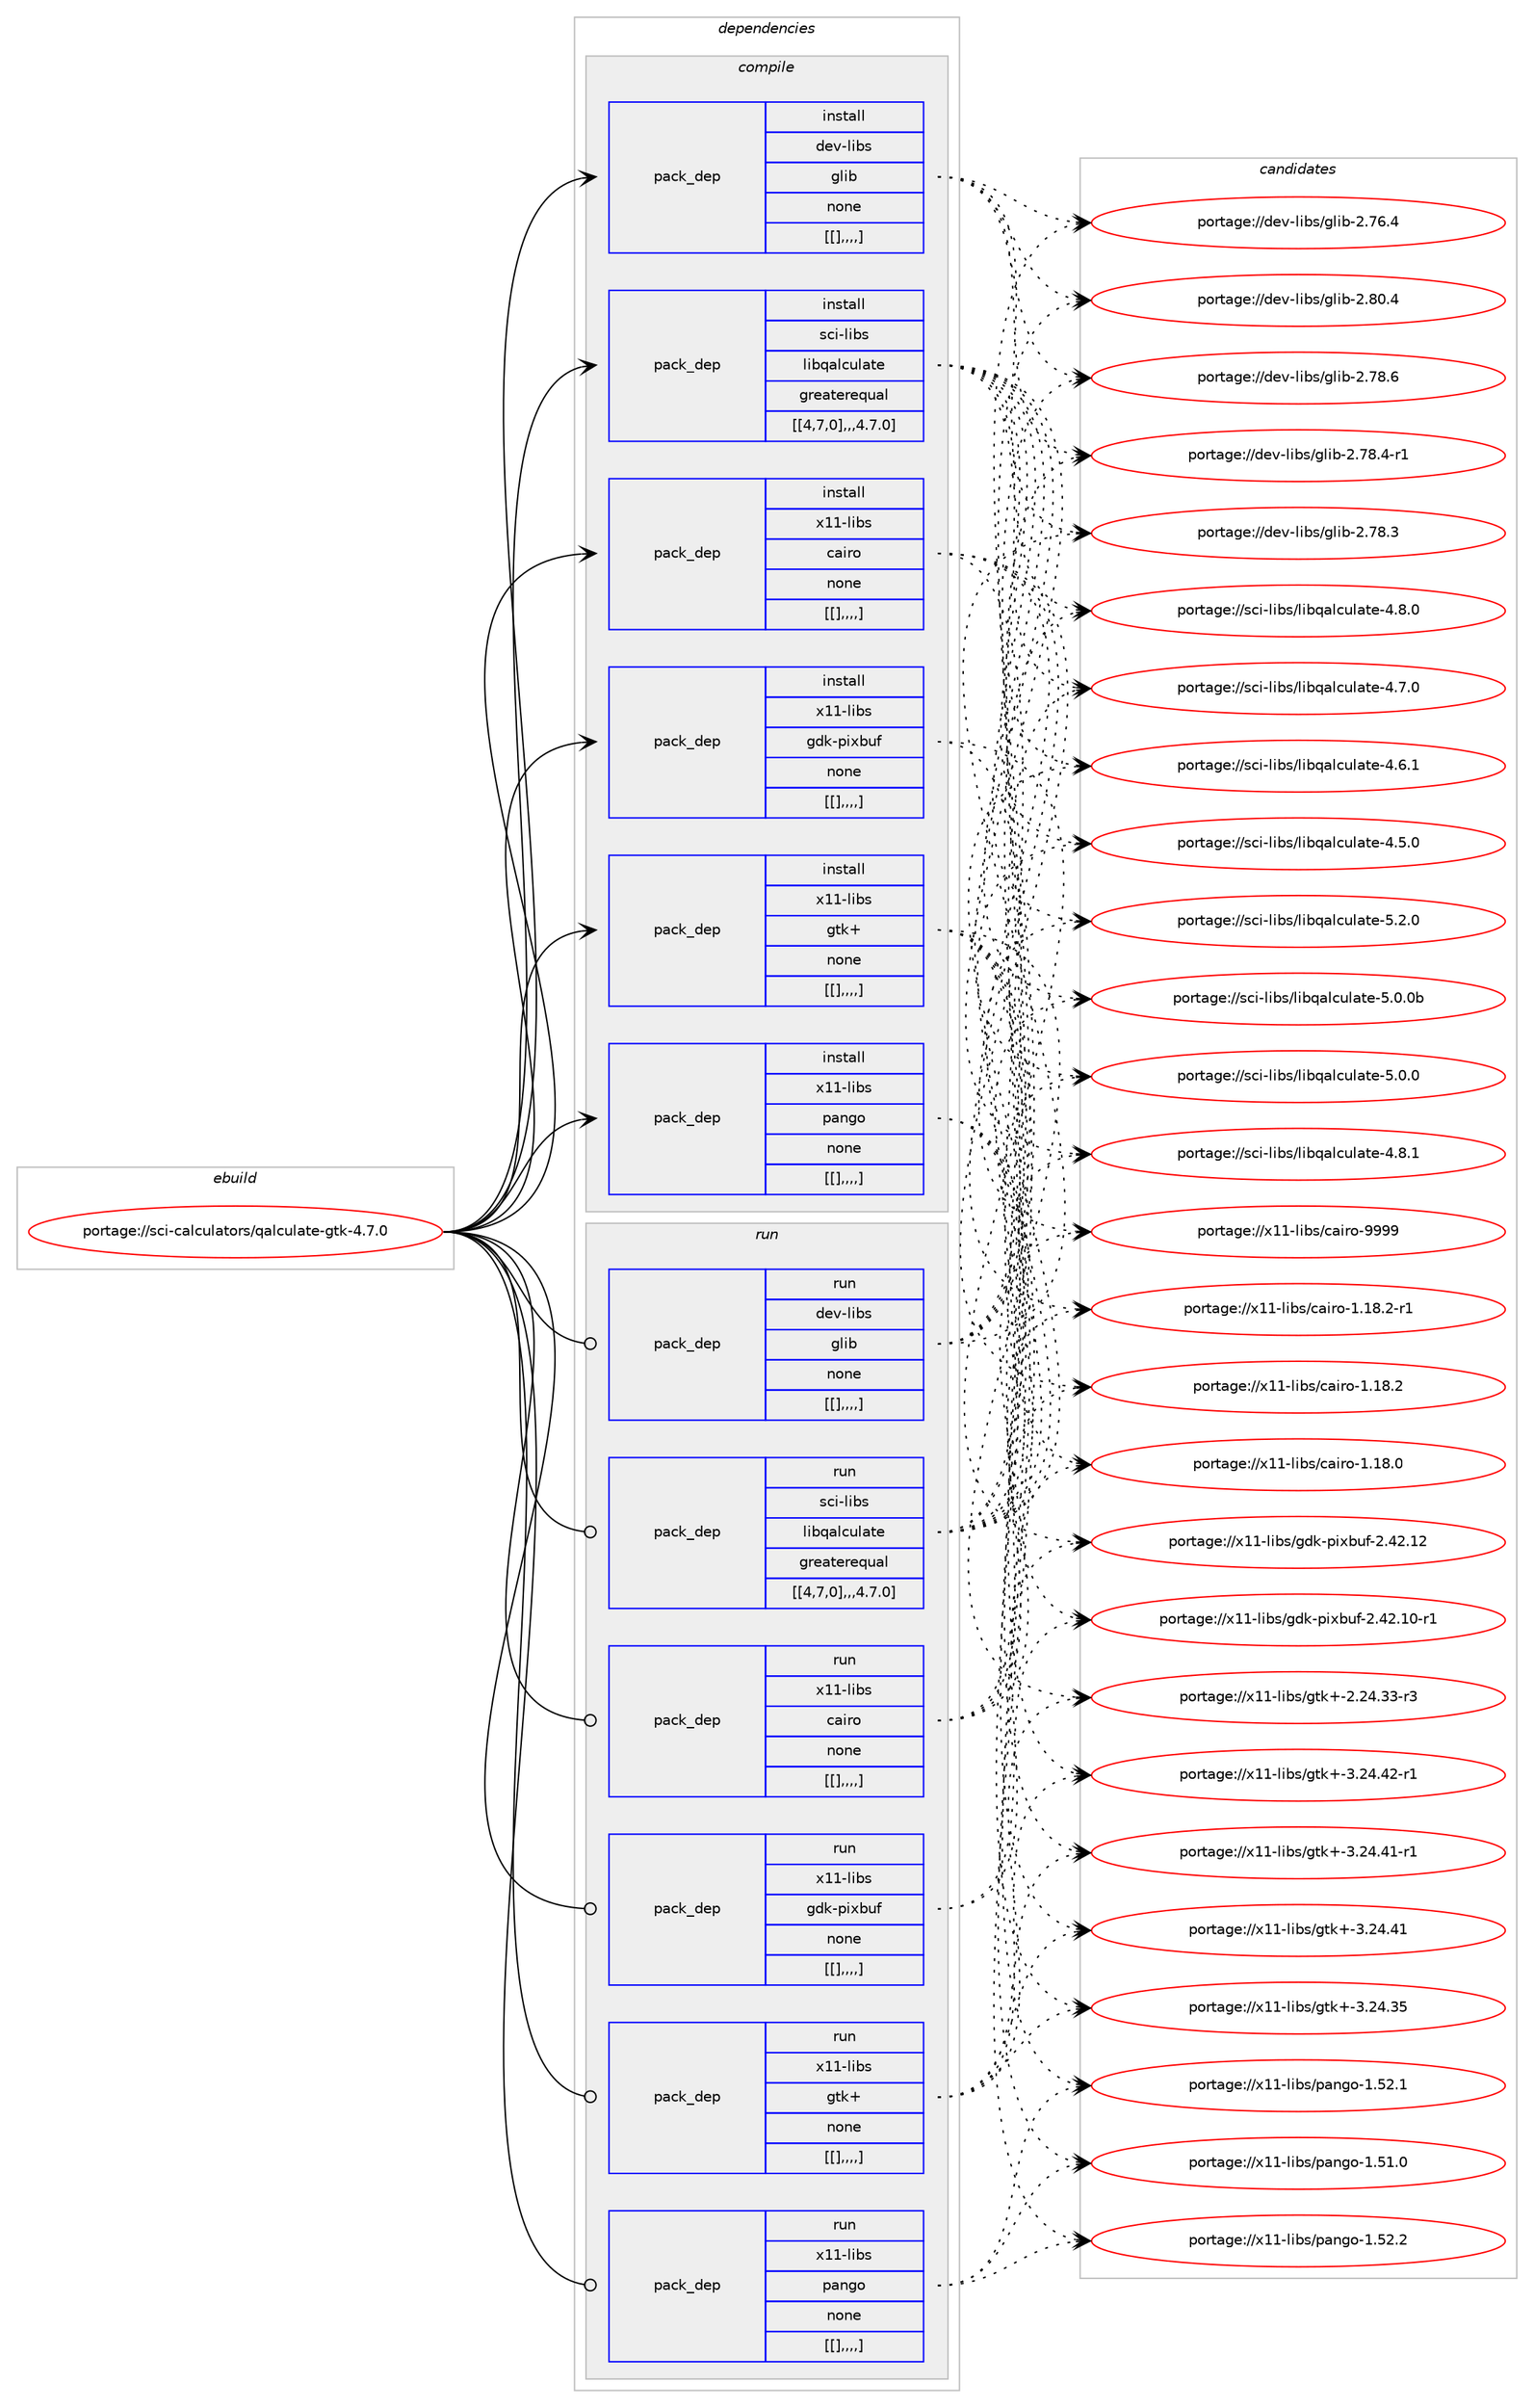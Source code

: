 digraph prolog {

# *************
# Graph options
# *************

newrank=true;
concentrate=true;
compound=true;
graph [rankdir=LR,fontname=Helvetica,fontsize=10,ranksep=1.5];#, ranksep=2.5, nodesep=0.2];
edge  [arrowhead=vee];
node  [fontname=Helvetica,fontsize=10];

# **********
# The ebuild
# **********

subgraph cluster_leftcol {
color=gray;
label=<<i>ebuild</i>>;
id [label="portage://sci-calculators/qalculate-gtk-4.7.0", color=red, width=4, href="../sci-calculators/qalculate-gtk-4.7.0.svg"];
}

# ****************
# The dependencies
# ****************

subgraph cluster_midcol {
color=gray;
label=<<i>dependencies</i>>;
subgraph cluster_compile {
fillcolor="#eeeeee";
style=filled;
label=<<i>compile</i>>;
subgraph pack292419 {
dependency402911 [label=<<TABLE BORDER="0" CELLBORDER="1" CELLSPACING="0" CELLPADDING="4" WIDTH="220"><TR><TD ROWSPAN="6" CELLPADDING="30">pack_dep</TD></TR><TR><TD WIDTH="110">install</TD></TR><TR><TD>dev-libs</TD></TR><TR><TD>glib</TD></TR><TR><TD>none</TD></TR><TR><TD>[[],,,,]</TD></TR></TABLE>>, shape=none, color=blue];
}
id:e -> dependency402911:w [weight=20,style="solid",arrowhead="vee"];
subgraph pack292420 {
dependency402912 [label=<<TABLE BORDER="0" CELLBORDER="1" CELLSPACING="0" CELLPADDING="4" WIDTH="220"><TR><TD ROWSPAN="6" CELLPADDING="30">pack_dep</TD></TR><TR><TD WIDTH="110">install</TD></TR><TR><TD>sci-libs</TD></TR><TR><TD>libqalculate</TD></TR><TR><TD>greaterequal</TD></TR><TR><TD>[[4,7,0],,,4.7.0]</TD></TR></TABLE>>, shape=none, color=blue];
}
id:e -> dependency402912:w [weight=20,style="solid",arrowhead="vee"];
subgraph pack292421 {
dependency402913 [label=<<TABLE BORDER="0" CELLBORDER="1" CELLSPACING="0" CELLPADDING="4" WIDTH="220"><TR><TD ROWSPAN="6" CELLPADDING="30">pack_dep</TD></TR><TR><TD WIDTH="110">install</TD></TR><TR><TD>x11-libs</TD></TR><TR><TD>cairo</TD></TR><TR><TD>none</TD></TR><TR><TD>[[],,,,]</TD></TR></TABLE>>, shape=none, color=blue];
}
id:e -> dependency402913:w [weight=20,style="solid",arrowhead="vee"];
subgraph pack292422 {
dependency402914 [label=<<TABLE BORDER="0" CELLBORDER="1" CELLSPACING="0" CELLPADDING="4" WIDTH="220"><TR><TD ROWSPAN="6" CELLPADDING="30">pack_dep</TD></TR><TR><TD WIDTH="110">install</TD></TR><TR><TD>x11-libs</TD></TR><TR><TD>gdk-pixbuf</TD></TR><TR><TD>none</TD></TR><TR><TD>[[],,,,]</TD></TR></TABLE>>, shape=none, color=blue];
}
id:e -> dependency402914:w [weight=20,style="solid",arrowhead="vee"];
subgraph pack292423 {
dependency402915 [label=<<TABLE BORDER="0" CELLBORDER="1" CELLSPACING="0" CELLPADDING="4" WIDTH="220"><TR><TD ROWSPAN="6" CELLPADDING="30">pack_dep</TD></TR><TR><TD WIDTH="110">install</TD></TR><TR><TD>x11-libs</TD></TR><TR><TD>gtk+</TD></TR><TR><TD>none</TD></TR><TR><TD>[[],,,,]</TD></TR></TABLE>>, shape=none, color=blue];
}
id:e -> dependency402915:w [weight=20,style="solid",arrowhead="vee"];
subgraph pack292424 {
dependency402916 [label=<<TABLE BORDER="0" CELLBORDER="1" CELLSPACING="0" CELLPADDING="4" WIDTH="220"><TR><TD ROWSPAN="6" CELLPADDING="30">pack_dep</TD></TR><TR><TD WIDTH="110">install</TD></TR><TR><TD>x11-libs</TD></TR><TR><TD>pango</TD></TR><TR><TD>none</TD></TR><TR><TD>[[],,,,]</TD></TR></TABLE>>, shape=none, color=blue];
}
id:e -> dependency402916:w [weight=20,style="solid",arrowhead="vee"];
}
subgraph cluster_compileandrun {
fillcolor="#eeeeee";
style=filled;
label=<<i>compile and run</i>>;
}
subgraph cluster_run {
fillcolor="#eeeeee";
style=filled;
label=<<i>run</i>>;
subgraph pack292425 {
dependency402917 [label=<<TABLE BORDER="0" CELLBORDER="1" CELLSPACING="0" CELLPADDING="4" WIDTH="220"><TR><TD ROWSPAN="6" CELLPADDING="30">pack_dep</TD></TR><TR><TD WIDTH="110">run</TD></TR><TR><TD>dev-libs</TD></TR><TR><TD>glib</TD></TR><TR><TD>none</TD></TR><TR><TD>[[],,,,]</TD></TR></TABLE>>, shape=none, color=blue];
}
id:e -> dependency402917:w [weight=20,style="solid",arrowhead="odot"];
subgraph pack292426 {
dependency402918 [label=<<TABLE BORDER="0" CELLBORDER="1" CELLSPACING="0" CELLPADDING="4" WIDTH="220"><TR><TD ROWSPAN="6" CELLPADDING="30">pack_dep</TD></TR><TR><TD WIDTH="110">run</TD></TR><TR><TD>sci-libs</TD></TR><TR><TD>libqalculate</TD></TR><TR><TD>greaterequal</TD></TR><TR><TD>[[4,7,0],,,4.7.0]</TD></TR></TABLE>>, shape=none, color=blue];
}
id:e -> dependency402918:w [weight=20,style="solid",arrowhead="odot"];
subgraph pack292427 {
dependency402919 [label=<<TABLE BORDER="0" CELLBORDER="1" CELLSPACING="0" CELLPADDING="4" WIDTH="220"><TR><TD ROWSPAN="6" CELLPADDING="30">pack_dep</TD></TR><TR><TD WIDTH="110">run</TD></TR><TR><TD>x11-libs</TD></TR><TR><TD>cairo</TD></TR><TR><TD>none</TD></TR><TR><TD>[[],,,,]</TD></TR></TABLE>>, shape=none, color=blue];
}
id:e -> dependency402919:w [weight=20,style="solid",arrowhead="odot"];
subgraph pack292428 {
dependency402920 [label=<<TABLE BORDER="0" CELLBORDER="1" CELLSPACING="0" CELLPADDING="4" WIDTH="220"><TR><TD ROWSPAN="6" CELLPADDING="30">pack_dep</TD></TR><TR><TD WIDTH="110">run</TD></TR><TR><TD>x11-libs</TD></TR><TR><TD>gdk-pixbuf</TD></TR><TR><TD>none</TD></TR><TR><TD>[[],,,,]</TD></TR></TABLE>>, shape=none, color=blue];
}
id:e -> dependency402920:w [weight=20,style="solid",arrowhead="odot"];
subgraph pack292429 {
dependency402921 [label=<<TABLE BORDER="0" CELLBORDER="1" CELLSPACING="0" CELLPADDING="4" WIDTH="220"><TR><TD ROWSPAN="6" CELLPADDING="30">pack_dep</TD></TR><TR><TD WIDTH="110">run</TD></TR><TR><TD>x11-libs</TD></TR><TR><TD>gtk+</TD></TR><TR><TD>none</TD></TR><TR><TD>[[],,,,]</TD></TR></TABLE>>, shape=none, color=blue];
}
id:e -> dependency402921:w [weight=20,style="solid",arrowhead="odot"];
subgraph pack292430 {
dependency402922 [label=<<TABLE BORDER="0" CELLBORDER="1" CELLSPACING="0" CELLPADDING="4" WIDTH="220"><TR><TD ROWSPAN="6" CELLPADDING="30">pack_dep</TD></TR><TR><TD WIDTH="110">run</TD></TR><TR><TD>x11-libs</TD></TR><TR><TD>pango</TD></TR><TR><TD>none</TD></TR><TR><TD>[[],,,,]</TD></TR></TABLE>>, shape=none, color=blue];
}
id:e -> dependency402922:w [weight=20,style="solid",arrowhead="odot"];
}
}

# **************
# The candidates
# **************

subgraph cluster_choices {
rank=same;
color=gray;
label=<<i>candidates</i>>;

subgraph choice292419 {
color=black;
nodesep=1;
choice1001011184510810598115471031081059845504656484652 [label="portage://dev-libs/glib-2.80.4", color=red, width=4,href="../dev-libs/glib-2.80.4.svg"];
choice1001011184510810598115471031081059845504655564654 [label="portage://dev-libs/glib-2.78.6", color=red, width=4,href="../dev-libs/glib-2.78.6.svg"];
choice10010111845108105981154710310810598455046555646524511449 [label="portage://dev-libs/glib-2.78.4-r1", color=red, width=4,href="../dev-libs/glib-2.78.4-r1.svg"];
choice1001011184510810598115471031081059845504655564651 [label="portage://dev-libs/glib-2.78.3", color=red, width=4,href="../dev-libs/glib-2.78.3.svg"];
choice1001011184510810598115471031081059845504655544652 [label="portage://dev-libs/glib-2.76.4", color=red, width=4,href="../dev-libs/glib-2.76.4.svg"];
dependency402911:e -> choice1001011184510810598115471031081059845504656484652:w [style=dotted,weight="100"];
dependency402911:e -> choice1001011184510810598115471031081059845504655564654:w [style=dotted,weight="100"];
dependency402911:e -> choice10010111845108105981154710310810598455046555646524511449:w [style=dotted,weight="100"];
dependency402911:e -> choice1001011184510810598115471031081059845504655564651:w [style=dotted,weight="100"];
dependency402911:e -> choice1001011184510810598115471031081059845504655544652:w [style=dotted,weight="100"];
}
subgraph choice292420 {
color=black;
nodesep=1;
choice1159910545108105981154710810598113971089911710897116101455346504648 [label="portage://sci-libs/libqalculate-5.2.0", color=red, width=4,href="../sci-libs/libqalculate-5.2.0.svg"];
choice115991054510810598115471081059811397108991171089711610145534648464898 [label="portage://sci-libs/libqalculate-5.0.0b", color=red, width=4,href="../sci-libs/libqalculate-5.0.0b.svg"];
choice1159910545108105981154710810598113971089911710897116101455346484648 [label="portage://sci-libs/libqalculate-5.0.0", color=red, width=4,href="../sci-libs/libqalculate-5.0.0.svg"];
choice1159910545108105981154710810598113971089911710897116101455246564649 [label="portage://sci-libs/libqalculate-4.8.1", color=red, width=4,href="../sci-libs/libqalculate-4.8.1.svg"];
choice1159910545108105981154710810598113971089911710897116101455246564648 [label="portage://sci-libs/libqalculate-4.8.0", color=red, width=4,href="../sci-libs/libqalculate-4.8.0.svg"];
choice1159910545108105981154710810598113971089911710897116101455246554648 [label="portage://sci-libs/libqalculate-4.7.0", color=red, width=4,href="../sci-libs/libqalculate-4.7.0.svg"];
choice1159910545108105981154710810598113971089911710897116101455246544649 [label="portage://sci-libs/libqalculate-4.6.1", color=red, width=4,href="../sci-libs/libqalculate-4.6.1.svg"];
choice1159910545108105981154710810598113971089911710897116101455246534648 [label="portage://sci-libs/libqalculate-4.5.0", color=red, width=4,href="../sci-libs/libqalculate-4.5.0.svg"];
dependency402912:e -> choice1159910545108105981154710810598113971089911710897116101455346504648:w [style=dotted,weight="100"];
dependency402912:e -> choice115991054510810598115471081059811397108991171089711610145534648464898:w [style=dotted,weight="100"];
dependency402912:e -> choice1159910545108105981154710810598113971089911710897116101455346484648:w [style=dotted,weight="100"];
dependency402912:e -> choice1159910545108105981154710810598113971089911710897116101455246564649:w [style=dotted,weight="100"];
dependency402912:e -> choice1159910545108105981154710810598113971089911710897116101455246564648:w [style=dotted,weight="100"];
dependency402912:e -> choice1159910545108105981154710810598113971089911710897116101455246554648:w [style=dotted,weight="100"];
dependency402912:e -> choice1159910545108105981154710810598113971089911710897116101455246544649:w [style=dotted,weight="100"];
dependency402912:e -> choice1159910545108105981154710810598113971089911710897116101455246534648:w [style=dotted,weight="100"];
}
subgraph choice292421 {
color=black;
nodesep=1;
choice120494945108105981154799971051141114557575757 [label="portage://x11-libs/cairo-9999", color=red, width=4,href="../x11-libs/cairo-9999.svg"];
choice12049494510810598115479997105114111454946495646504511449 [label="portage://x11-libs/cairo-1.18.2-r1", color=red, width=4,href="../x11-libs/cairo-1.18.2-r1.svg"];
choice1204949451081059811547999710511411145494649564650 [label="portage://x11-libs/cairo-1.18.2", color=red, width=4,href="../x11-libs/cairo-1.18.2.svg"];
choice1204949451081059811547999710511411145494649564648 [label="portage://x11-libs/cairo-1.18.0", color=red, width=4,href="../x11-libs/cairo-1.18.0.svg"];
dependency402913:e -> choice120494945108105981154799971051141114557575757:w [style=dotted,weight="100"];
dependency402913:e -> choice12049494510810598115479997105114111454946495646504511449:w [style=dotted,weight="100"];
dependency402913:e -> choice1204949451081059811547999710511411145494649564650:w [style=dotted,weight="100"];
dependency402913:e -> choice1204949451081059811547999710511411145494649564648:w [style=dotted,weight="100"];
}
subgraph choice292422 {
color=black;
nodesep=1;
choice120494945108105981154710310010745112105120981171024550465250464950 [label="portage://x11-libs/gdk-pixbuf-2.42.12", color=red, width=4,href="../x11-libs/gdk-pixbuf-2.42.12.svg"];
choice1204949451081059811547103100107451121051209811710245504652504649484511449 [label="portage://x11-libs/gdk-pixbuf-2.42.10-r1", color=red, width=4,href="../x11-libs/gdk-pixbuf-2.42.10-r1.svg"];
dependency402914:e -> choice120494945108105981154710310010745112105120981171024550465250464950:w [style=dotted,weight="100"];
dependency402914:e -> choice1204949451081059811547103100107451121051209811710245504652504649484511449:w [style=dotted,weight="100"];
}
subgraph choice292423 {
color=black;
nodesep=1;
choice12049494510810598115471031161074345514650524652504511449 [label="portage://x11-libs/gtk+-3.24.42-r1", color=red, width=4,href="../x11-libs/gtk+-3.24.42-r1.svg"];
choice12049494510810598115471031161074345514650524652494511449 [label="portage://x11-libs/gtk+-3.24.41-r1", color=red, width=4,href="../x11-libs/gtk+-3.24.41-r1.svg"];
choice1204949451081059811547103116107434551465052465249 [label="portage://x11-libs/gtk+-3.24.41", color=red, width=4,href="../x11-libs/gtk+-3.24.41.svg"];
choice1204949451081059811547103116107434551465052465153 [label="portage://x11-libs/gtk+-3.24.35", color=red, width=4,href="../x11-libs/gtk+-3.24.35.svg"];
choice12049494510810598115471031161074345504650524651514511451 [label="portage://x11-libs/gtk+-2.24.33-r3", color=red, width=4,href="../x11-libs/gtk+-2.24.33-r3.svg"];
dependency402915:e -> choice12049494510810598115471031161074345514650524652504511449:w [style=dotted,weight="100"];
dependency402915:e -> choice12049494510810598115471031161074345514650524652494511449:w [style=dotted,weight="100"];
dependency402915:e -> choice1204949451081059811547103116107434551465052465249:w [style=dotted,weight="100"];
dependency402915:e -> choice1204949451081059811547103116107434551465052465153:w [style=dotted,weight="100"];
dependency402915:e -> choice12049494510810598115471031161074345504650524651514511451:w [style=dotted,weight="100"];
}
subgraph choice292424 {
color=black;
nodesep=1;
choice12049494510810598115471129711010311145494653504650 [label="portage://x11-libs/pango-1.52.2", color=red, width=4,href="../x11-libs/pango-1.52.2.svg"];
choice12049494510810598115471129711010311145494653504649 [label="portage://x11-libs/pango-1.52.1", color=red, width=4,href="../x11-libs/pango-1.52.1.svg"];
choice12049494510810598115471129711010311145494653494648 [label="portage://x11-libs/pango-1.51.0", color=red, width=4,href="../x11-libs/pango-1.51.0.svg"];
dependency402916:e -> choice12049494510810598115471129711010311145494653504650:w [style=dotted,weight="100"];
dependency402916:e -> choice12049494510810598115471129711010311145494653504649:w [style=dotted,weight="100"];
dependency402916:e -> choice12049494510810598115471129711010311145494653494648:w [style=dotted,weight="100"];
}
subgraph choice292425 {
color=black;
nodesep=1;
choice1001011184510810598115471031081059845504656484652 [label="portage://dev-libs/glib-2.80.4", color=red, width=4,href="../dev-libs/glib-2.80.4.svg"];
choice1001011184510810598115471031081059845504655564654 [label="portage://dev-libs/glib-2.78.6", color=red, width=4,href="../dev-libs/glib-2.78.6.svg"];
choice10010111845108105981154710310810598455046555646524511449 [label="portage://dev-libs/glib-2.78.4-r1", color=red, width=4,href="../dev-libs/glib-2.78.4-r1.svg"];
choice1001011184510810598115471031081059845504655564651 [label="portage://dev-libs/glib-2.78.3", color=red, width=4,href="../dev-libs/glib-2.78.3.svg"];
choice1001011184510810598115471031081059845504655544652 [label="portage://dev-libs/glib-2.76.4", color=red, width=4,href="../dev-libs/glib-2.76.4.svg"];
dependency402917:e -> choice1001011184510810598115471031081059845504656484652:w [style=dotted,weight="100"];
dependency402917:e -> choice1001011184510810598115471031081059845504655564654:w [style=dotted,weight="100"];
dependency402917:e -> choice10010111845108105981154710310810598455046555646524511449:w [style=dotted,weight="100"];
dependency402917:e -> choice1001011184510810598115471031081059845504655564651:w [style=dotted,weight="100"];
dependency402917:e -> choice1001011184510810598115471031081059845504655544652:w [style=dotted,weight="100"];
}
subgraph choice292426 {
color=black;
nodesep=1;
choice1159910545108105981154710810598113971089911710897116101455346504648 [label="portage://sci-libs/libqalculate-5.2.0", color=red, width=4,href="../sci-libs/libqalculate-5.2.0.svg"];
choice115991054510810598115471081059811397108991171089711610145534648464898 [label="portage://sci-libs/libqalculate-5.0.0b", color=red, width=4,href="../sci-libs/libqalculate-5.0.0b.svg"];
choice1159910545108105981154710810598113971089911710897116101455346484648 [label="portage://sci-libs/libqalculate-5.0.0", color=red, width=4,href="../sci-libs/libqalculate-5.0.0.svg"];
choice1159910545108105981154710810598113971089911710897116101455246564649 [label="portage://sci-libs/libqalculate-4.8.1", color=red, width=4,href="../sci-libs/libqalculate-4.8.1.svg"];
choice1159910545108105981154710810598113971089911710897116101455246564648 [label="portage://sci-libs/libqalculate-4.8.0", color=red, width=4,href="../sci-libs/libqalculate-4.8.0.svg"];
choice1159910545108105981154710810598113971089911710897116101455246554648 [label="portage://sci-libs/libqalculate-4.7.0", color=red, width=4,href="../sci-libs/libqalculate-4.7.0.svg"];
choice1159910545108105981154710810598113971089911710897116101455246544649 [label="portage://sci-libs/libqalculate-4.6.1", color=red, width=4,href="../sci-libs/libqalculate-4.6.1.svg"];
choice1159910545108105981154710810598113971089911710897116101455246534648 [label="portage://sci-libs/libqalculate-4.5.0", color=red, width=4,href="../sci-libs/libqalculate-4.5.0.svg"];
dependency402918:e -> choice1159910545108105981154710810598113971089911710897116101455346504648:w [style=dotted,weight="100"];
dependency402918:e -> choice115991054510810598115471081059811397108991171089711610145534648464898:w [style=dotted,weight="100"];
dependency402918:e -> choice1159910545108105981154710810598113971089911710897116101455346484648:w [style=dotted,weight="100"];
dependency402918:e -> choice1159910545108105981154710810598113971089911710897116101455246564649:w [style=dotted,weight="100"];
dependency402918:e -> choice1159910545108105981154710810598113971089911710897116101455246564648:w [style=dotted,weight="100"];
dependency402918:e -> choice1159910545108105981154710810598113971089911710897116101455246554648:w [style=dotted,weight="100"];
dependency402918:e -> choice1159910545108105981154710810598113971089911710897116101455246544649:w [style=dotted,weight="100"];
dependency402918:e -> choice1159910545108105981154710810598113971089911710897116101455246534648:w [style=dotted,weight="100"];
}
subgraph choice292427 {
color=black;
nodesep=1;
choice120494945108105981154799971051141114557575757 [label="portage://x11-libs/cairo-9999", color=red, width=4,href="../x11-libs/cairo-9999.svg"];
choice12049494510810598115479997105114111454946495646504511449 [label="portage://x11-libs/cairo-1.18.2-r1", color=red, width=4,href="../x11-libs/cairo-1.18.2-r1.svg"];
choice1204949451081059811547999710511411145494649564650 [label="portage://x11-libs/cairo-1.18.2", color=red, width=4,href="../x11-libs/cairo-1.18.2.svg"];
choice1204949451081059811547999710511411145494649564648 [label="portage://x11-libs/cairo-1.18.0", color=red, width=4,href="../x11-libs/cairo-1.18.0.svg"];
dependency402919:e -> choice120494945108105981154799971051141114557575757:w [style=dotted,weight="100"];
dependency402919:e -> choice12049494510810598115479997105114111454946495646504511449:w [style=dotted,weight="100"];
dependency402919:e -> choice1204949451081059811547999710511411145494649564650:w [style=dotted,weight="100"];
dependency402919:e -> choice1204949451081059811547999710511411145494649564648:w [style=dotted,weight="100"];
}
subgraph choice292428 {
color=black;
nodesep=1;
choice120494945108105981154710310010745112105120981171024550465250464950 [label="portage://x11-libs/gdk-pixbuf-2.42.12", color=red, width=4,href="../x11-libs/gdk-pixbuf-2.42.12.svg"];
choice1204949451081059811547103100107451121051209811710245504652504649484511449 [label="portage://x11-libs/gdk-pixbuf-2.42.10-r1", color=red, width=4,href="../x11-libs/gdk-pixbuf-2.42.10-r1.svg"];
dependency402920:e -> choice120494945108105981154710310010745112105120981171024550465250464950:w [style=dotted,weight="100"];
dependency402920:e -> choice1204949451081059811547103100107451121051209811710245504652504649484511449:w [style=dotted,weight="100"];
}
subgraph choice292429 {
color=black;
nodesep=1;
choice12049494510810598115471031161074345514650524652504511449 [label="portage://x11-libs/gtk+-3.24.42-r1", color=red, width=4,href="../x11-libs/gtk+-3.24.42-r1.svg"];
choice12049494510810598115471031161074345514650524652494511449 [label="portage://x11-libs/gtk+-3.24.41-r1", color=red, width=4,href="../x11-libs/gtk+-3.24.41-r1.svg"];
choice1204949451081059811547103116107434551465052465249 [label="portage://x11-libs/gtk+-3.24.41", color=red, width=4,href="../x11-libs/gtk+-3.24.41.svg"];
choice1204949451081059811547103116107434551465052465153 [label="portage://x11-libs/gtk+-3.24.35", color=red, width=4,href="../x11-libs/gtk+-3.24.35.svg"];
choice12049494510810598115471031161074345504650524651514511451 [label="portage://x11-libs/gtk+-2.24.33-r3", color=red, width=4,href="../x11-libs/gtk+-2.24.33-r3.svg"];
dependency402921:e -> choice12049494510810598115471031161074345514650524652504511449:w [style=dotted,weight="100"];
dependency402921:e -> choice12049494510810598115471031161074345514650524652494511449:w [style=dotted,weight="100"];
dependency402921:e -> choice1204949451081059811547103116107434551465052465249:w [style=dotted,weight="100"];
dependency402921:e -> choice1204949451081059811547103116107434551465052465153:w [style=dotted,weight="100"];
dependency402921:e -> choice12049494510810598115471031161074345504650524651514511451:w [style=dotted,weight="100"];
}
subgraph choice292430 {
color=black;
nodesep=1;
choice12049494510810598115471129711010311145494653504650 [label="portage://x11-libs/pango-1.52.2", color=red, width=4,href="../x11-libs/pango-1.52.2.svg"];
choice12049494510810598115471129711010311145494653504649 [label="portage://x11-libs/pango-1.52.1", color=red, width=4,href="../x11-libs/pango-1.52.1.svg"];
choice12049494510810598115471129711010311145494653494648 [label="portage://x11-libs/pango-1.51.0", color=red, width=4,href="../x11-libs/pango-1.51.0.svg"];
dependency402922:e -> choice12049494510810598115471129711010311145494653504650:w [style=dotted,weight="100"];
dependency402922:e -> choice12049494510810598115471129711010311145494653504649:w [style=dotted,weight="100"];
dependency402922:e -> choice12049494510810598115471129711010311145494653494648:w [style=dotted,weight="100"];
}
}

}
